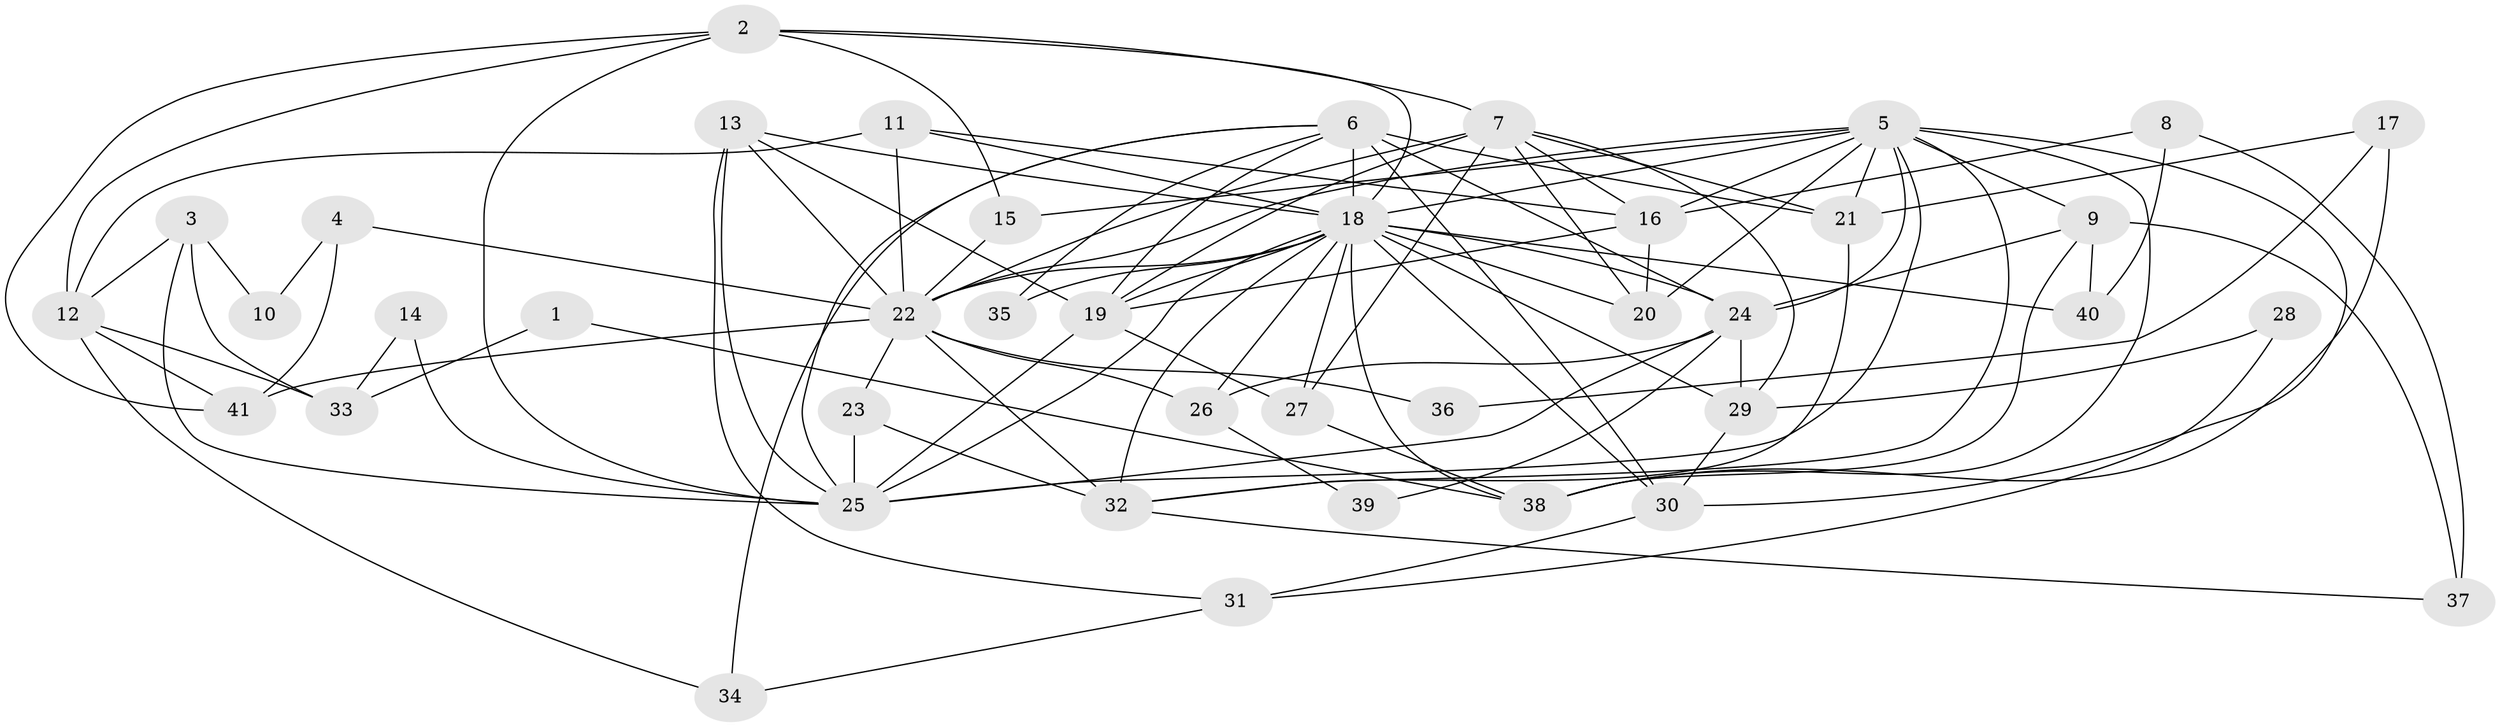 // original degree distribution, {2: 0.14814814814814814, 4: 0.25925925925925924, 3: 0.25925925925925924, 6: 0.12345679012345678, 5: 0.1728395061728395, 7: 0.024691358024691357, 9: 0.012345679012345678}
// Generated by graph-tools (version 1.1) at 2025/36/03/09/25 02:36:14]
// undirected, 41 vertices, 104 edges
graph export_dot {
graph [start="1"]
  node [color=gray90,style=filled];
  1;
  2;
  3;
  4;
  5;
  6;
  7;
  8;
  9;
  10;
  11;
  12;
  13;
  14;
  15;
  16;
  17;
  18;
  19;
  20;
  21;
  22;
  23;
  24;
  25;
  26;
  27;
  28;
  29;
  30;
  31;
  32;
  33;
  34;
  35;
  36;
  37;
  38;
  39;
  40;
  41;
  1 -- 33 [weight=1.0];
  1 -- 38 [weight=1.0];
  2 -- 7 [weight=1.0];
  2 -- 12 [weight=1.0];
  2 -- 15 [weight=1.0];
  2 -- 18 [weight=1.0];
  2 -- 25 [weight=1.0];
  2 -- 41 [weight=1.0];
  3 -- 10 [weight=1.0];
  3 -- 12 [weight=1.0];
  3 -- 25 [weight=1.0];
  3 -- 33 [weight=1.0];
  4 -- 10 [weight=1.0];
  4 -- 22 [weight=1.0];
  4 -- 41 [weight=1.0];
  5 -- 9 [weight=1.0];
  5 -- 15 [weight=1.0];
  5 -- 16 [weight=1.0];
  5 -- 18 [weight=1.0];
  5 -- 20 [weight=2.0];
  5 -- 21 [weight=1.0];
  5 -- 22 [weight=1.0];
  5 -- 24 [weight=1.0];
  5 -- 25 [weight=1.0];
  5 -- 30 [weight=2.0];
  5 -- 32 [weight=1.0];
  5 -- 38 [weight=1.0];
  6 -- 18 [weight=3.0];
  6 -- 19 [weight=2.0];
  6 -- 21 [weight=1.0];
  6 -- 24 [weight=2.0];
  6 -- 25 [weight=1.0];
  6 -- 30 [weight=4.0];
  6 -- 34 [weight=1.0];
  6 -- 35 [weight=1.0];
  7 -- 16 [weight=1.0];
  7 -- 19 [weight=1.0];
  7 -- 20 [weight=1.0];
  7 -- 21 [weight=1.0];
  7 -- 22 [weight=2.0];
  7 -- 27 [weight=1.0];
  7 -- 29 [weight=1.0];
  8 -- 16 [weight=1.0];
  8 -- 37 [weight=1.0];
  8 -- 40 [weight=1.0];
  9 -- 24 [weight=1.0];
  9 -- 37 [weight=1.0];
  9 -- 38 [weight=1.0];
  9 -- 40 [weight=1.0];
  11 -- 12 [weight=1.0];
  11 -- 16 [weight=1.0];
  11 -- 18 [weight=1.0];
  11 -- 22 [weight=1.0];
  12 -- 33 [weight=1.0];
  12 -- 34 [weight=1.0];
  12 -- 41 [weight=1.0];
  13 -- 18 [weight=1.0];
  13 -- 19 [weight=1.0];
  13 -- 22 [weight=1.0];
  13 -- 25 [weight=1.0];
  13 -- 31 [weight=1.0];
  14 -- 25 [weight=1.0];
  14 -- 33 [weight=1.0];
  15 -- 22 [weight=1.0];
  16 -- 19 [weight=1.0];
  16 -- 20 [weight=1.0];
  17 -- 21 [weight=1.0];
  17 -- 36 [weight=1.0];
  17 -- 38 [weight=1.0];
  18 -- 19 [weight=1.0];
  18 -- 20 [weight=1.0];
  18 -- 22 [weight=2.0];
  18 -- 24 [weight=1.0];
  18 -- 25 [weight=2.0];
  18 -- 26 [weight=1.0];
  18 -- 27 [weight=2.0];
  18 -- 29 [weight=2.0];
  18 -- 30 [weight=2.0];
  18 -- 32 [weight=1.0];
  18 -- 35 [weight=1.0];
  18 -- 38 [weight=1.0];
  18 -- 40 [weight=1.0];
  19 -- 25 [weight=1.0];
  19 -- 27 [weight=1.0];
  21 -- 32 [weight=1.0];
  22 -- 23 [weight=1.0];
  22 -- 26 [weight=1.0];
  22 -- 32 [weight=1.0];
  22 -- 36 [weight=1.0];
  22 -- 41 [weight=1.0];
  23 -- 25 [weight=1.0];
  23 -- 32 [weight=1.0];
  24 -- 25 [weight=1.0];
  24 -- 26 [weight=1.0];
  24 -- 29 [weight=1.0];
  24 -- 39 [weight=1.0];
  26 -- 39 [weight=1.0];
  27 -- 38 [weight=1.0];
  28 -- 29 [weight=1.0];
  28 -- 31 [weight=1.0];
  29 -- 30 [weight=2.0];
  30 -- 31 [weight=1.0];
  31 -- 34 [weight=1.0];
  32 -- 37 [weight=1.0];
}
